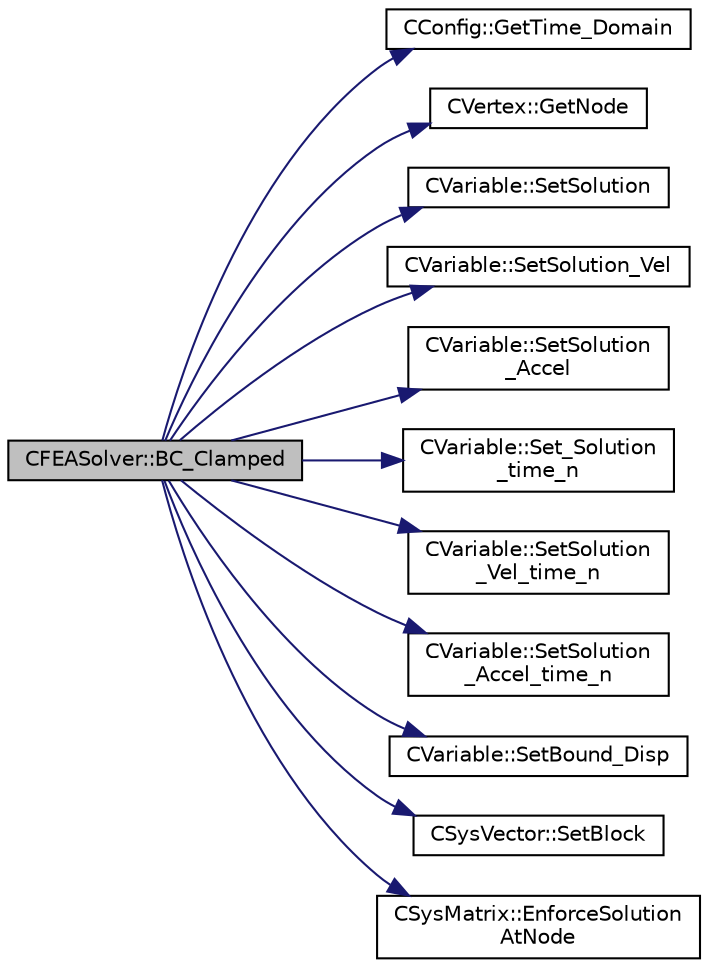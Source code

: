 digraph "CFEASolver::BC_Clamped"
{
  edge [fontname="Helvetica",fontsize="10",labelfontname="Helvetica",labelfontsize="10"];
  node [fontname="Helvetica",fontsize="10",shape=record];
  rankdir="LR";
  Node109 [label="CFEASolver::BC_Clamped",height=0.2,width=0.4,color="black", fillcolor="grey75", style="filled", fontcolor="black"];
  Node109 -> Node110 [color="midnightblue",fontsize="10",style="solid",fontname="Helvetica"];
  Node110 [label="CConfig::GetTime_Domain",height=0.2,width=0.4,color="black", fillcolor="white", style="filled",URL="$class_c_config.html#a6a11350b3c8d7577318be43cda6f7292",tooltip="Check if the multizone problem is solved for time domain. "];
  Node109 -> Node111 [color="midnightblue",fontsize="10",style="solid",fontname="Helvetica"];
  Node111 [label="CVertex::GetNode",height=0.2,width=0.4,color="black", fillcolor="white", style="filled",URL="$class_c_vertex.html#a95c513bf927464157ed96b6c79779a1f",tooltip="Get the node of the vertex. "];
  Node109 -> Node112 [color="midnightblue",fontsize="10",style="solid",fontname="Helvetica"];
  Node112 [label="CVariable::SetSolution",height=0.2,width=0.4,color="black", fillcolor="white", style="filled",URL="$class_c_variable.html#a22fbbd7bc6491672843000644a05c6a5",tooltip="Set the value of the solution, all variables. "];
  Node109 -> Node113 [color="midnightblue",fontsize="10",style="solid",fontname="Helvetica"];
  Node113 [label="CVariable::SetSolution_Vel",height=0.2,width=0.4,color="black", fillcolor="white", style="filled",URL="$class_c_variable.html#a5c1430d98acd399f1371f23e6fae053f",tooltip="Set the value of the velocity (Structural Analysis). "];
  Node109 -> Node114 [color="midnightblue",fontsize="10",style="solid",fontname="Helvetica"];
  Node114 [label="CVariable::SetSolution\l_Accel",height=0.2,width=0.4,color="black", fillcolor="white", style="filled",URL="$class_c_variable.html#af87029baec777039085fb1ff17ee9555",tooltip="Set the value of the acceleration (Structural Analysis). "];
  Node109 -> Node115 [color="midnightblue",fontsize="10",style="solid",fontname="Helvetica"];
  Node115 [label="CVariable::Set_Solution\l_time_n",height=0.2,width=0.4,color="black", fillcolor="white", style="filled",URL="$class_c_variable.html#abf55f051089ec13d9c0422ed3389a9dc",tooltip="Set the variable solution at time n. "];
  Node109 -> Node116 [color="midnightblue",fontsize="10",style="solid",fontname="Helvetica"];
  Node116 [label="CVariable::SetSolution\l_Vel_time_n",height=0.2,width=0.4,color="black", fillcolor="white", style="filled",URL="$class_c_variable.html#a889d87f62b6ffa72ca8b3f7cec792753",tooltip="Set the value of the velocity (Structural Analysis) at time n. "];
  Node109 -> Node117 [color="midnightblue",fontsize="10",style="solid",fontname="Helvetica"];
  Node117 [label="CVariable::SetSolution\l_Accel_time_n",height=0.2,width=0.4,color="black", fillcolor="white", style="filled",URL="$class_c_variable.html#a3448962f8d6a3867336dd139d552b225",tooltip="Set the value of the acceleration (Structural Analysis) at time n. "];
  Node109 -> Node118 [color="midnightblue",fontsize="10",style="solid",fontname="Helvetica"];
  Node118 [label="CVariable::SetBound_Disp",height=0.2,width=0.4,color="black", fillcolor="white", style="filled",URL="$class_c_variable.html#a840431a0403b4bddd0a99dbfdf365795",tooltip="A virtual member. Set the boundary displacement. "];
  Node109 -> Node119 [color="midnightblue",fontsize="10",style="solid",fontname="Helvetica"];
  Node119 [label="CSysVector::SetBlock",height=0.2,width=0.4,color="black", fillcolor="white", style="filled",URL="$class_c_sys_vector.html#aabb2532adebacdb80feb7ee23c62b076",tooltip="Set val_residual to the residual. "];
  Node109 -> Node120 [color="midnightblue",fontsize="10",style="solid",fontname="Helvetica"];
  Node120 [label="CSysMatrix::EnforceSolution\lAtNode",height=0.2,width=0.4,color="black", fillcolor="white", style="filled",URL="$class_c_sys_matrix.html#a8254d6d6a57f73768df21f031a63ffce",tooltip="Modifies this matrix (A) and a rhs vector (b) such that (A^-1 * b)_i = x_i. "];
}
